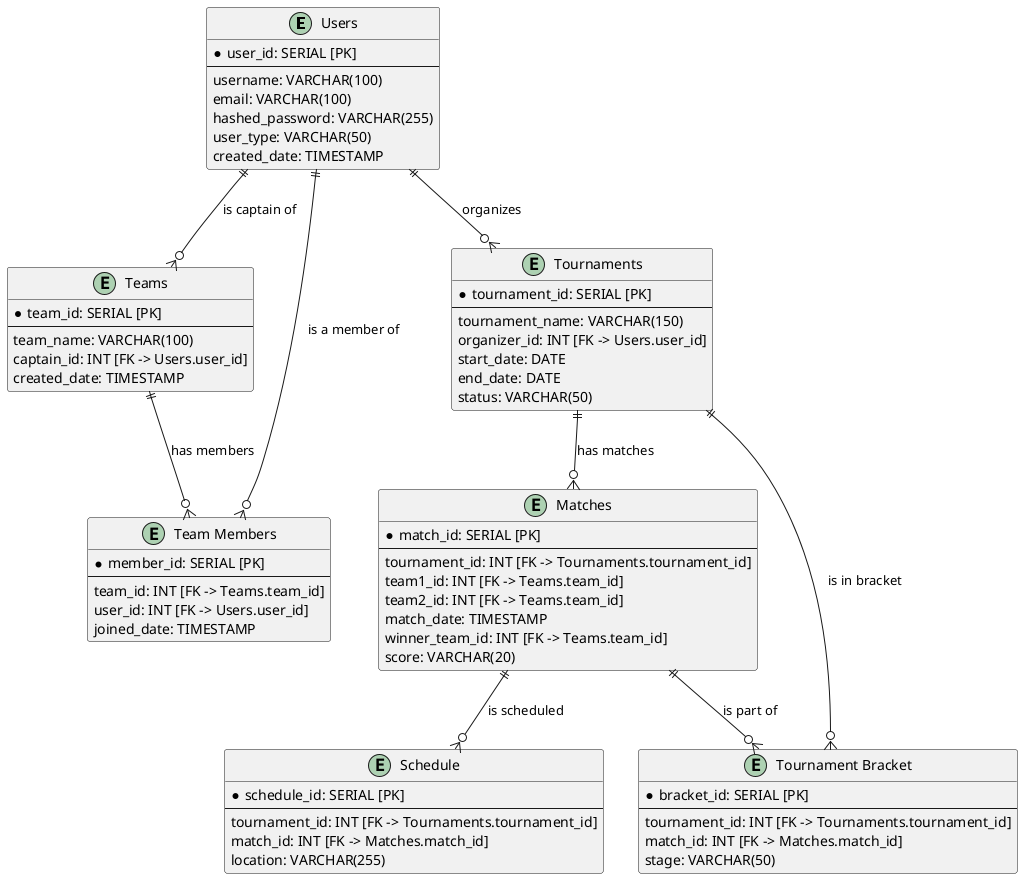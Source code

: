 @startuml
entity "Users" as Users {
    * user_id: SERIAL [PK]
    ---
    username: VARCHAR(100)
    email: VARCHAR(100)
    hashed_password: VARCHAR(255)
    user_type: VARCHAR(50)
    created_date: TIMESTAMP
}

entity "Teams" as Teams {
    * team_id: SERIAL [PK]
    ---
    team_name: VARCHAR(100)
    captain_id: INT [FK -> Users.user_id]
    created_date: TIMESTAMP
}

entity "Team Members" as TeamMembers {
    * member_id: SERIAL [PK]
    ---
    team_id: INT [FK -> Teams.team_id]
    user_id: INT [FK -> Users.user_id]
    joined_date: TIMESTAMP
}

entity "Tournaments" as Tournaments {
    * tournament_id: SERIAL [PK]
    ---
    tournament_name: VARCHAR(150)
    organizer_id: INT [FK -> Users.user_id]
    start_date: DATE
    end_date: DATE
    status: VARCHAR(50)
}

entity "Matches" as Matches {
    * match_id: SERIAL [PK]
    ---
    tournament_id: INT [FK -> Tournaments.tournament_id]
    team1_id: INT [FK -> Teams.team_id]
    team2_id: INT [FK -> Teams.team_id]
    match_date: TIMESTAMP
    winner_team_id: INT [FK -> Teams.team_id]
    score: VARCHAR(20)
}

entity "Schedule" as Schedule {
    * schedule_id: SERIAL [PK]
    ---
    tournament_id: INT [FK -> Tournaments.tournament_id]
    match_id: INT [FK -> Matches.match_id]
    location: VARCHAR(255)
}

entity "Tournament Bracket" as TournamentBracket {
    * bracket_id: SERIAL [PK]
    ---
    tournament_id: INT [FK -> Tournaments.tournament_id]
    match_id: INT [FK -> Matches.match_id]
    stage: VARCHAR(50)
}

Users ||--o{ Teams : "is captain of"
Users ||--o{ TeamMembers : "is a member of"
Teams ||--o{ TeamMembers : "has members"
Users ||--o{ Tournaments : "organizes"
Tournaments ||--o{ Matches : "has matches"
Matches ||--o{ Schedule : "is scheduled"
Tournaments ||--o{ TournamentBracket : "is in bracket"
Matches ||--o{ TournamentBracket : "is part of"
@enduml
